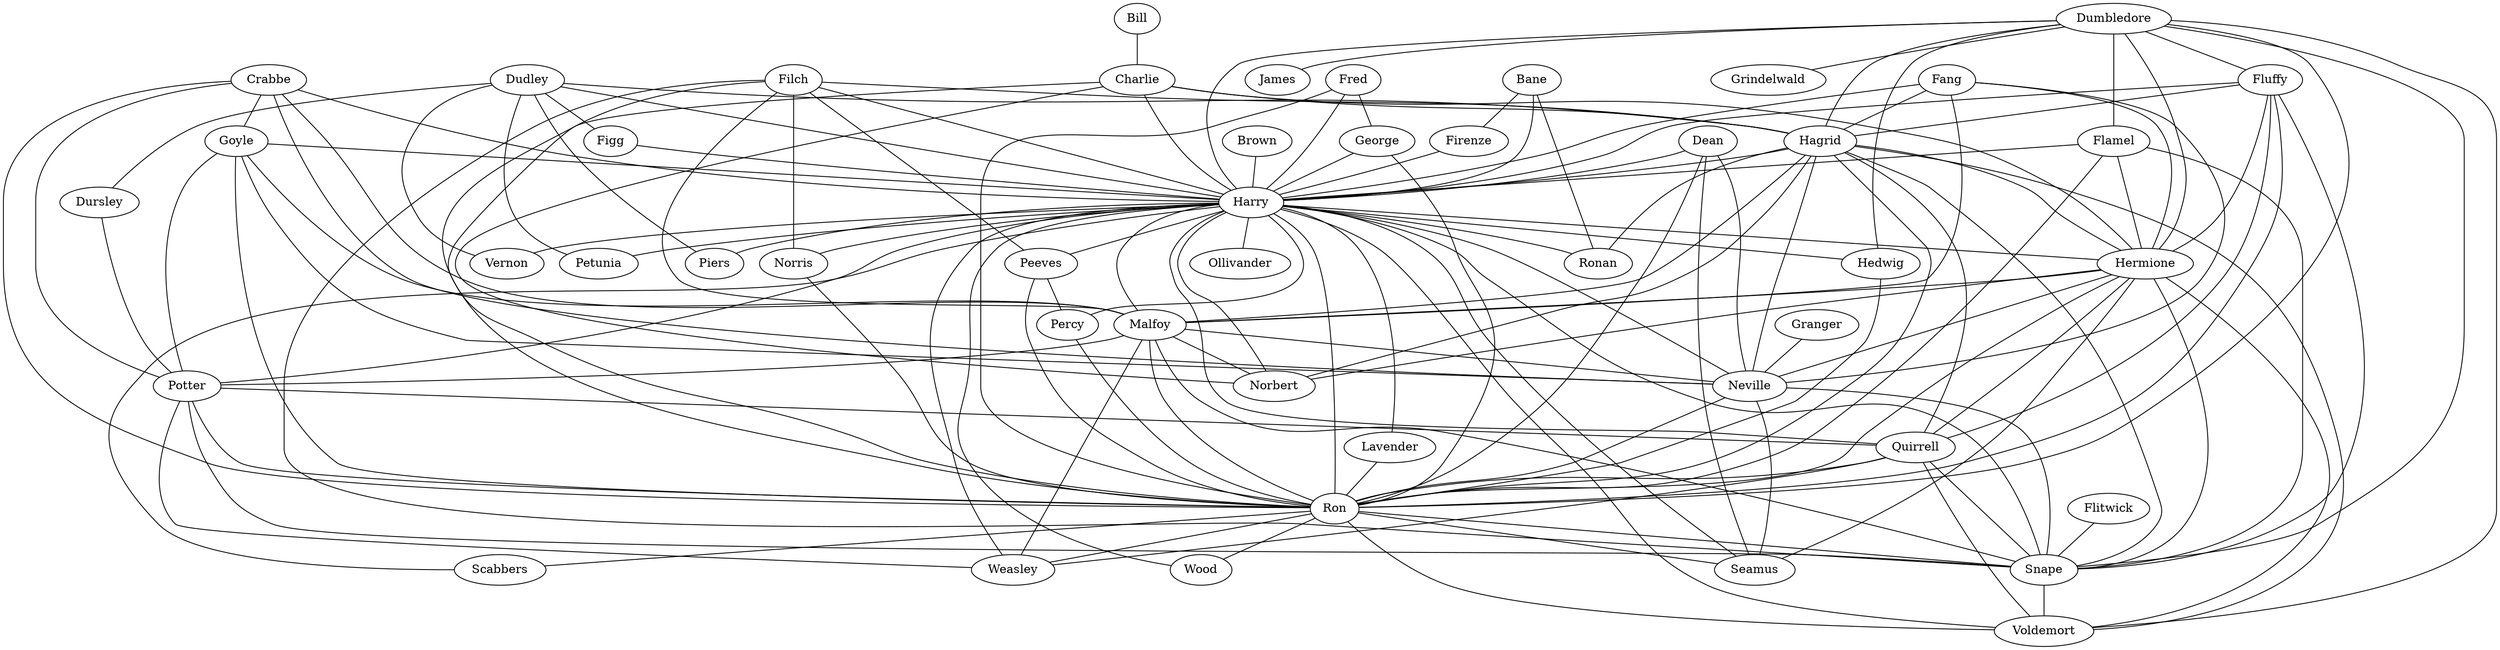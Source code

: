 graph interactions {
	Dudley -- Dursley;
	Dursley -- Potter;
	Harry -- Potter;
	Dumbledore -- Voldemort;
	Dumbledore -- James;
	Dumbledore -- Hagrid;
	Dumbledore -- Harry;
	Hagrid -- Harry;
	Dudley -- Harry;
	Dudley -- Petunia;
	Harry -- Petunia;
	Figg -- Harry;
	Harry -- Piers;
	Dudley -- Piers;
	Dudley -- Figg;
	Dudley -- Vernon;
	Harry -- Vernon;
	Hagrid -- Voldemort;
	Dudley -- Hagrid;
	Harry -- Quirrell;
	Potter -- Quirrell;
	Hagrid -- Quirrell;
	Brown -- Harry;
	Harry -- Ollivander;
	Fred -- George;
	Harry -- Ron;
	Percy -- Ron;
	George -- Harry;
	George -- Ron;
	Fred -- Harry;
	Fred -- Ron;
	Bill -- Charlie;
	Ron -- Voldemort;
	Hagrid -- Ron;
	Dumbledore -- Ron;
	Dumbledore -- Grindelwald;
	Harry -- Hermione;
	Harry -- Scabbers;
	Ron -- Scabbers;
	Harry -- Neville;
	Goyle -- Harry;
	Crabbe -- Harry;
	Crabbe -- Goyle;
	Malfoy -- Ron;
	Goyle -- Ron;
	Crabbe -- Ron;
	Goyle -- Malfoy;
	Crabbe -- Malfoy;
	Hermione -- Malfoy;
	Hermione -- Ron;
	Hermione -- Neville;
	Neville -- Ron;
	Harry -- Lavender;
	Lavender -- Ron;
	Harry -- Seamus;
	Hermione -- Seamus;
	Goyle -- Neville;
	Malfoy -- Neville;
	Crabbe -- Neville;
	Harry -- Weasley;
	Potter -- Weasley;
	Dean -- Harry;
	Dean -- Ron;
	Harry -- Malfoy;
	Harry -- Snape;
	Peeves -- Percy;
	Malfoy -- Snape;
	Harry -- Peeves;
	Peeves -- Ron;
	Filch -- Norris;
	Quirrell -- Weasley;
	Ron -- Snape;
	Hedwig -- Ron;
	Hermione -- Snape;
	Potter -- Snape;
	Potter -- Ron;
	Neville -- Seamus;
	Ron -- Seamus;
	Neville -- Snape;
	Hagrid -- Snape;
	Fang -- Hagrid;
	Filch -- Ron;
	Filch -- Hagrid;
	Charlie -- Ron;
	Charlie -- Hagrid;
	Charlie -- Harry;
	Hagrid -- Malfoy;
	Granger -- Neville;
	Harry -- Wood;
	Ron -- Wood;
	Malfoy -- Potter;
	Goyle -- Potter;
	Crabbe -- Potter;
	Dean -- Seamus;
	Dean -- Neville;
	Filch -- Harry;
	Harry -- Norris;
	Norris -- Ron;
	Filch -- Malfoy;
	Filch -- Peeves;
	Malfoy -- Weasley;
	Ron -- Weasley;
	Quirrell -- Snape;
	Hagrid -- Hermione;
	Dumbledore -- Fluffy;
	Fluffy -- Harry;
	Flamel -- Snape;
	Flamel -- Hermione;
	Flamel -- Ron;
	Flamel -- Harry;
	Harry -- Percy;
	Filch -- Snape;
	Dumbledore -- Hermione;
	Dumbledore -- Flamel;
	Dumbledore -- Snape;
	Fluffy -- Quirrell;
	Hermione -- Quirrell;
	Fluffy -- Hermione;
	Fluffy -- Snape;
	Quirrell -- Ron;
	Fluffy -- Ron;
	Fluffy -- Hagrid;
	Harry -- Hedwig;
	Hagrid -- Norbert;
	Harry -- Norbert;
	Malfoy -- Norbert;
	Hermione -- Norbert;
	Charlie -- Norbert;
	Charlie -- Hermione;
	Fang -- Malfoy;
	Fang -- Harry;
	Hagrid -- Neville;
	Fang -- Neville;
	Fang -- Hermione;
	Hagrid -- Ronan;
	Bane -- Ronan;
	Harry -- Ronan;
	Bane -- Harry;
	Firenze -- Harry;
	Bane -- Firenze;
	Snape -- Voldemort;
	Harry -- Voldemort;
	Hermione -- Voldemort;
	Flitwick -- Snape;
	Dumbledore -- Hedwig;
	Quirrell -- Voldemort;
}
